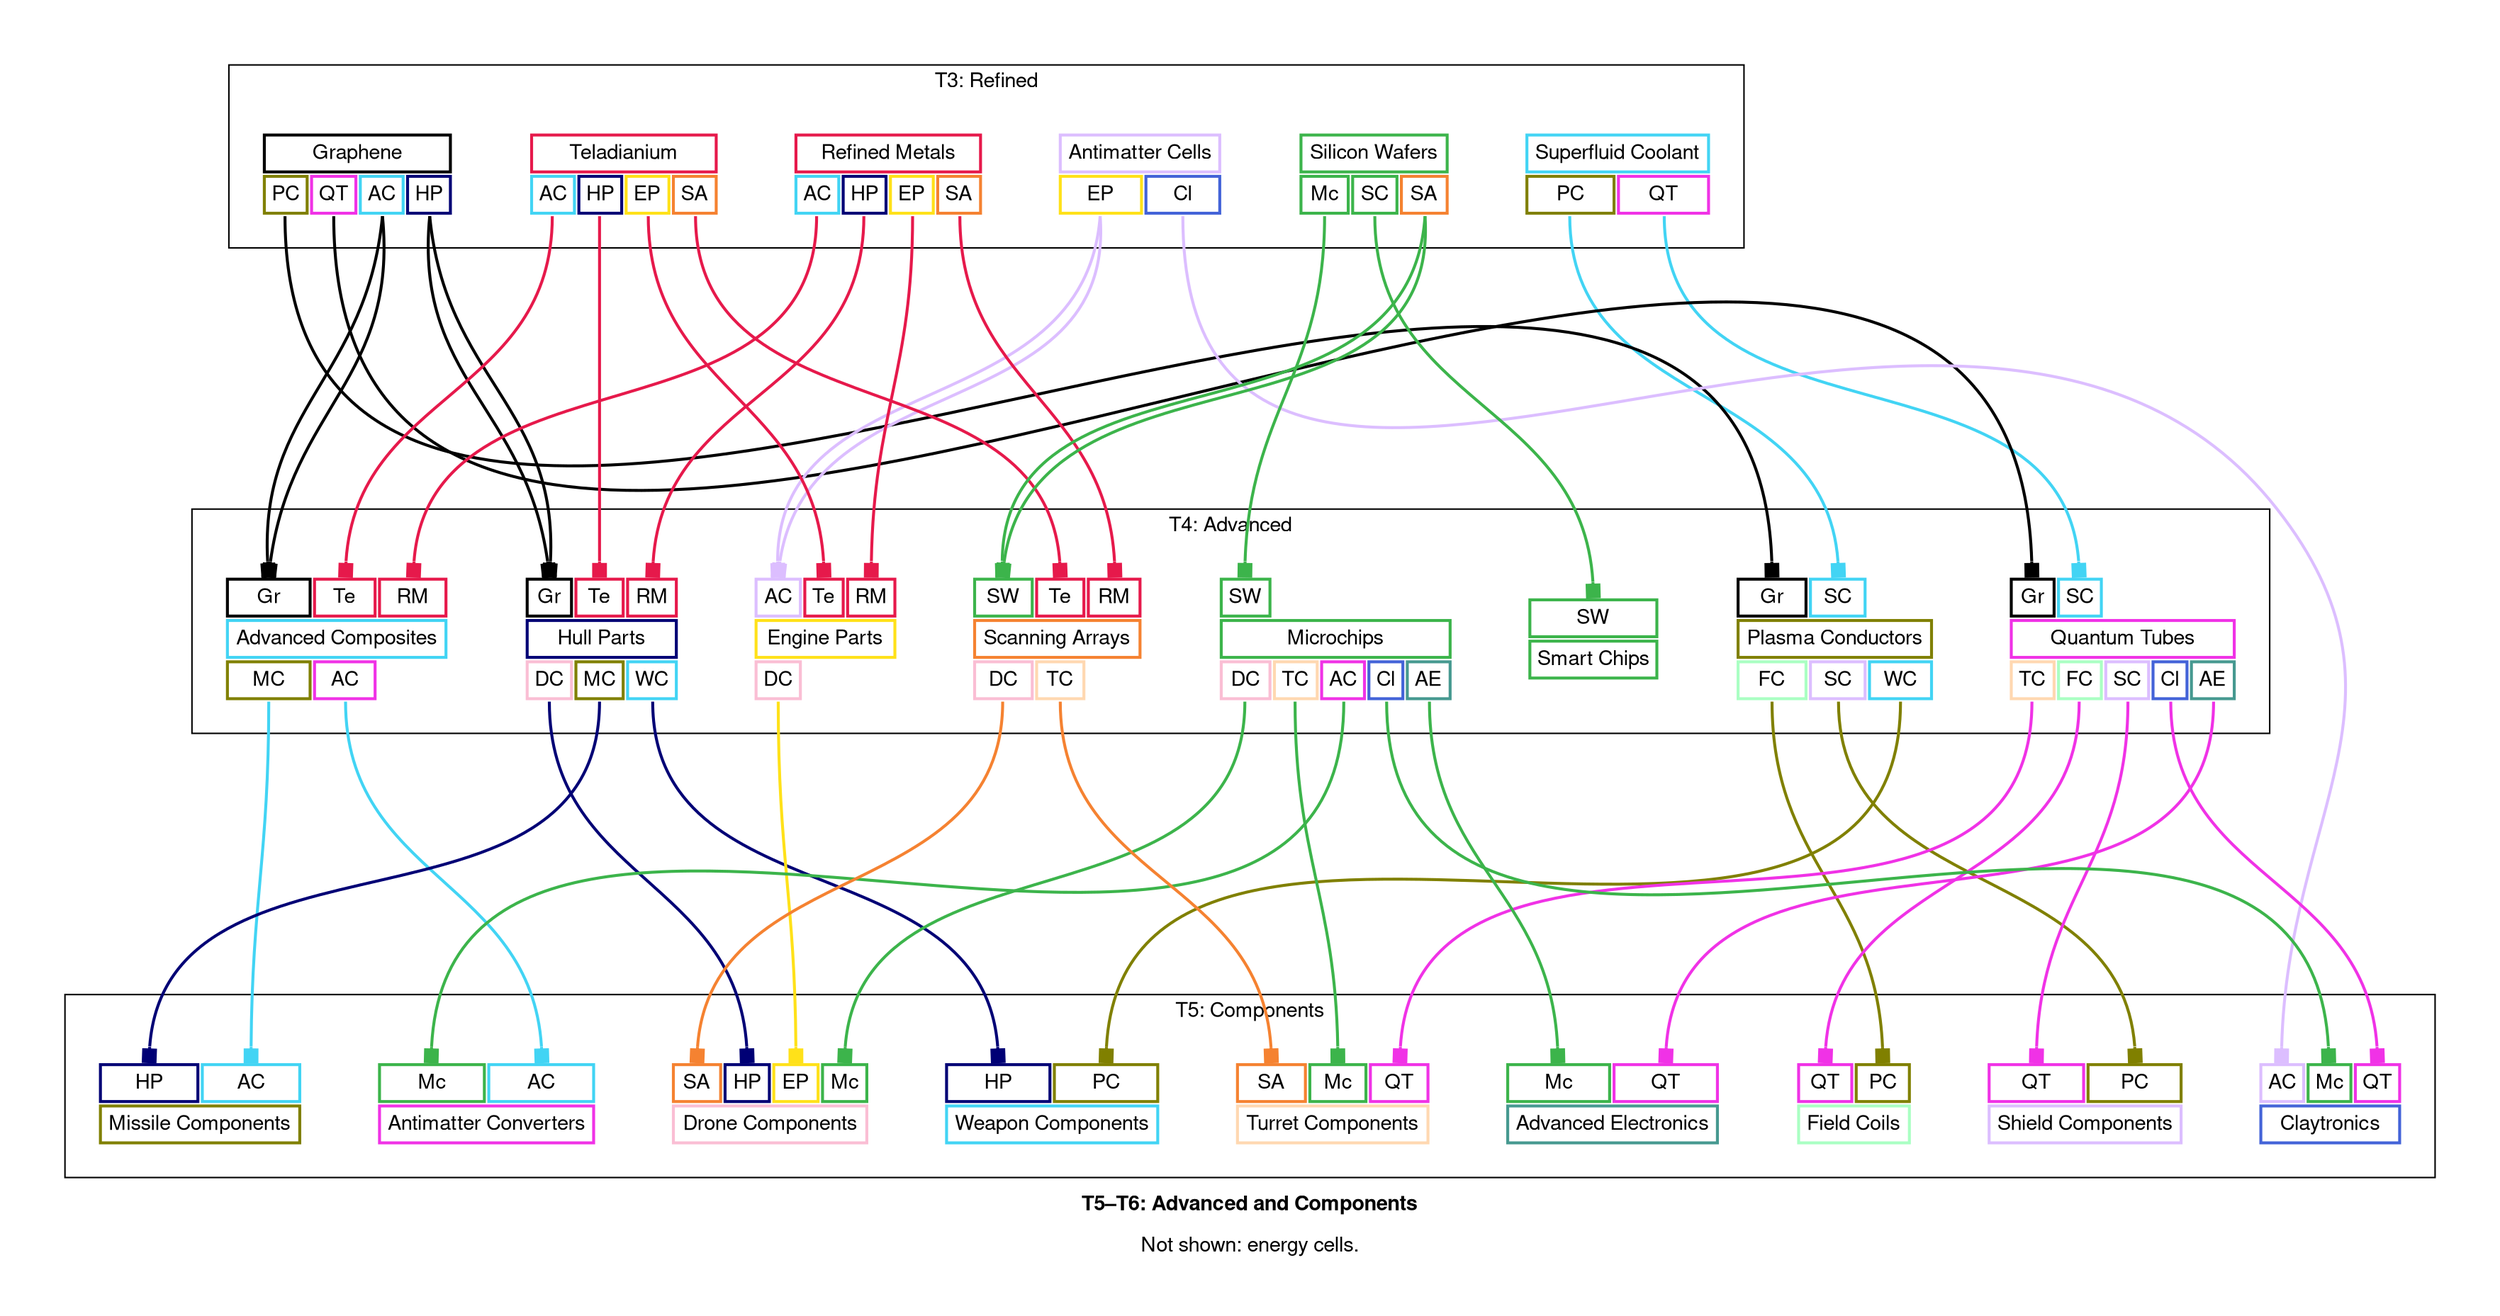 digraph "X4 Economy" {
	edge [arrowType=normal]
	compound=true fontname="Helvetica,Arial,sans-serif"
	label=<<b>T5–T6: Advanced and Components</b><br/><br/>Not shown: energy cells.>
	graph [nodesep=0.3 pad=0.5 ranksep=3]
	node [color=slategray1 fontname="Helvetica,Arial,sans-serif" margin=0.2 penwidth=2.0 shape=plaintext]
	edge [arrowhead=normal arrowsize=1.0 fontname="Helvetica,Arial,sans-serif" headport=n penwidth=2.0 tailport=s]
	subgraph 3 {
		cluster=true label="T3: Refined"
		superfluid_coolant [label=<<table border="0" cellborder="2" cellpadding="4" cellspacing="1" fixedsize="false" id="superfluid_coolant" port="output">
  
  <tr>
    <td align="text" bgcolor="white" color="#42d4f4" colspan="2">Superfluid Coolant</td>
  </tr>
  
    <tr>
      
        <td align="text" bgcolor="white" color="#808000" port="plasma_conductors">PC</td>
      
        <td align="text" bgcolor="white" color="#f032e6" port="quantum_tubes">QT</td>
      
    </tr>
  
</table>>]
		graphene [label=<<table border="0" cellborder="2" cellpadding="4" cellspacing="1" fixedsize="false" id="graphene" port="output">
  
  <tr>
    <td align="text" bgcolor="white" color="#000000" colspan="4">Graphene</td>
  </tr>
  
    <tr>
      
        <td align="text" bgcolor="white" color="#808000" port="plasma_conductors">PC</td>
      
        <td align="text" bgcolor="white" color="#f032e6" port="quantum_tubes">QT</td>
      
        <td align="text" bgcolor="white" color="#42d4f4" port="advanced_composites">AC</td>
      
        <td align="text" bgcolor="white" color="#000075" port="hull_parts">HP</td>
      
    </tr>
  
</table>>]
		antimatter_cells [label=<<table border="0" cellborder="2" cellpadding="4" cellspacing="1" fixedsize="false" id="antimatter_cells" port="output">
  
  <tr>
    <td align="text" bgcolor="white" color="#dcbeff" colspan="2">Antimatter Cells</td>
  </tr>
  
    <tr>
      
        <td align="text" bgcolor="white" color="#ffe119" port="engine_parts">EP</td>
      
        <td align="text" bgcolor="white" color="#4363d8" port="claytronics">Cl</td>
      
    </tr>
  
</table>>]
		teladianium [label=<<table border="0" cellborder="2" cellpadding="4" cellspacing="1" fixedsize="false" id="teladianium" port="output">
  
  <tr>
    <td align="text" bgcolor="white" color="#e6194B" colspan="4">Teladianium</td>
  </tr>
  
    <tr>
      
        <td align="text" bgcolor="white" color="#42d4f4" port="advanced_composites">AC</td>
      
        <td align="text" bgcolor="white" color="#000075" port="hull_parts">HP</td>
      
        <td align="text" bgcolor="white" color="#ffe119" port="engine_parts">EP</td>
      
        <td align="text" bgcolor="white" color="#f58231" port="scanning_arrays">SA</td>
      
    </tr>
  
</table>>]
		refined_metals [label=<<table border="0" cellborder="2" cellpadding="4" cellspacing="1" fixedsize="false" id="refined_metals" port="output">
  
  <tr>
    <td align="text" bgcolor="white" color="#e6194B" colspan="4">Refined Metals</td>
  </tr>
  
    <tr>
      
        <td align="text" bgcolor="white" color="#42d4f4" port="advanced_composites">AC</td>
      
        <td align="text" bgcolor="white" color="#000075" port="hull_parts">HP</td>
      
        <td align="text" bgcolor="white" color="#ffe119" port="engine_parts">EP</td>
      
        <td align="text" bgcolor="white" color="#f58231" port="scanning_arrays">SA</td>
      
    </tr>
  
</table>>]
		silicon_wafers [label=<<table border="0" cellborder="2" cellpadding="4" cellspacing="1" fixedsize="false" id="silicon_wafers" port="output">
  
  <tr>
    <td align="text" bgcolor="white" color="#3cb44b" colspan="3">Silicon Wafers</td>
  </tr>
  
    <tr>
      
        <td align="text" bgcolor="white" color="#3cb44b" port="microchips">Mc</td>
      
        <td align="text" bgcolor="white" color="#3cb44b" port="smart_chips">SC</td>
      
        <td align="text" bgcolor="white" color="#f58231" port="scanning_arrays">SA</td>
      
    </tr>
  
</table>>]
	}
	subgraph 4 {
		cluster=true label="T4: Advanced"
		plasma_conductors [label=<<table border="0" cellborder="2" cellpadding="4" cellspacing="1" fixedsize="false" id="plasma_conductors" port="output">
  
    <tr>
      
        <td align="text" bgcolor="white" color="#000000" port="graphene">Gr</td>
      
        <td align="text" bgcolor="white" color="#42d4f4" port="superfluid_coolant">SC</td>
      
    </tr>
  
  <tr>
    <td align="text" bgcolor="white" color="#808000" colspan="3">Plasma Conductors</td>
  </tr>
  
    <tr>
      
        <td align="text" bgcolor="white" color="#aaffc3" port="field_coils">FC</td>
      
        <td align="text" bgcolor="white" color="#dcbeff" port="shield_components">SC</td>
      
        <td align="text" bgcolor="white" color="#42d4f4" port="weapon_components">WC</td>
      
    </tr>
  
</table>>]
		quantum_tubes [label=<<table border="0" cellborder="2" cellpadding="4" cellspacing="1" fixedsize="false" id="quantum_tubes" port="output">
  
    <tr>
      
        <td align="text" bgcolor="white" color="#000000" port="graphene">Gr</td>
      
        <td align="text" bgcolor="white" color="#42d4f4" port="superfluid_coolant">SC</td>
      
    </tr>
  
  <tr>
    <td align="text" bgcolor="white" color="#f032e6" colspan="5">Quantum Tubes</td>
  </tr>
  
    <tr>
      
        <td align="text" bgcolor="white" color="#ffd8b1" port="turret_components">TC</td>
      
        <td align="text" bgcolor="white" color="#aaffc3" port="field_coils">FC</td>
      
        <td align="text" bgcolor="white" color="#dcbeff" port="shield_components">SC</td>
      
        <td align="text" bgcolor="white" color="#4363d8" port="claytronics">Cl</td>
      
        <td align="text" bgcolor="white" color="#469990" port="advanced_electronics">AE</td>
      
    </tr>
  
</table>>]
		advanced_composites [label=<<table border="0" cellborder="2" cellpadding="4" cellspacing="1" fixedsize="false" id="advanced_composites" port="output">
  
    <tr>
      
        <td align="text" bgcolor="white" color="#000000" port="graphene">Gr</td>
      
        <td align="text" bgcolor="white" color="#e6194B" port="teladianium">Te</td>
      
        <td align="text" bgcolor="white" color="#e6194B" port="refined_metals">RM</td>
      
    </tr>
  
  <tr>
    <td align="text" bgcolor="white" color="#42d4f4" colspan="3">Advanced Composites</td>
  </tr>
  
    <tr>
      
        <td align="text" bgcolor="white" color="#808000" port="missile_components">MC</td>
      
        <td align="text" bgcolor="white" color="#f032e6" port="antimatter_converters">AC</td>
      
    </tr>
  
</table>>]
		hull_parts [label=<<table border="0" cellborder="2" cellpadding="4" cellspacing="1" fixedsize="false" id="hull_parts" port="output">
  
    <tr>
      
        <td align="text" bgcolor="white" color="#000000" port="graphene">Gr</td>
      
        <td align="text" bgcolor="white" color="#e6194B" port="teladianium">Te</td>
      
        <td align="text" bgcolor="white" color="#e6194B" port="refined_metals">RM</td>
      
    </tr>
  
  <tr>
    <td align="text" bgcolor="white" color="#000075" colspan="3">Hull Parts</td>
  </tr>
  
    <tr>
      
        <td align="text" bgcolor="white" color="#fabed4" port="drone_components">DC</td>
      
        <td align="text" bgcolor="white" color="#808000" port="missile_components">MC</td>
      
        <td align="text" bgcolor="white" color="#42d4f4" port="weapon_components">WC</td>
      
    </tr>
  
</table>>]
		engine_parts [label=<<table border="0" cellborder="2" cellpadding="4" cellspacing="1" fixedsize="false" id="engine_parts" port="output">
  
    <tr>
      
        <td align="text" bgcolor="white" color="#dcbeff" port="antimatter_cells">AC</td>
      
        <td align="text" bgcolor="white" color="#e6194B" port="teladianium">Te</td>
      
        <td align="text" bgcolor="white" color="#e6194B" port="refined_metals">RM</td>
      
    </tr>
  
  <tr>
    <td align="text" bgcolor="white" color="#ffe119" colspan="3">Engine Parts</td>
  </tr>
  
    <tr>
      
        <td align="text" bgcolor="white" color="#fabed4" port="drone_components">DC</td>
      
    </tr>
  
</table>>]
		microchips [label=<<table border="0" cellborder="2" cellpadding="4" cellspacing="1" fixedsize="false" id="microchips" port="output">
  
    <tr>
      
        <td align="text" bgcolor="white" color="#3cb44b" port="silicon_wafers">SW</td>
      
    </tr>
  
  <tr>
    <td align="text" bgcolor="white" color="#3cb44b" colspan="5">Microchips</td>
  </tr>
  
    <tr>
      
        <td align="text" bgcolor="white" color="#fabed4" port="drone_components">DC</td>
      
        <td align="text" bgcolor="white" color="#ffd8b1" port="turret_components">TC</td>
      
        <td align="text" bgcolor="white" color="#f032e6" port="antimatter_converters">AC</td>
      
        <td align="text" bgcolor="white" color="#4363d8" port="claytronics">Cl</td>
      
        <td align="text" bgcolor="white" color="#469990" port="advanced_electronics">AE</td>
      
    </tr>
  
</table>>]
		smart_chips [label=<<table border="0" cellborder="2" cellpadding="4" cellspacing="1" fixedsize="false" id="smart_chips" port="output">
  
    <tr>
      
        <td align="text" bgcolor="white" color="#3cb44b" port="silicon_wafers">SW</td>
      
    </tr>
  
  <tr>
    <td align="text" bgcolor="white" color="#3cb44b" colspan="1">Smart Chips</td>
  </tr>
  
</table>>]
	}
	subgraph 5 {
		cluster=true label="T5: Components"
		drone_components [label=<<table border="0" cellborder="2" cellpadding="4" cellspacing="1" fixedsize="false" id="drone_components" port="output">
  
    <tr>
      
        <td align="text" bgcolor="white" color="#f58231" port="scanning_arrays">SA</td>
      
        <td align="text" bgcolor="white" color="#000075" port="hull_parts">HP</td>
      
        <td align="text" bgcolor="white" color="#ffe119" port="engine_parts">EP</td>
      
        <td align="text" bgcolor="white" color="#3cb44b" port="microchips">Mc</td>
      
    </tr>
  
  <tr>
    <td align="text" bgcolor="white" color="#fabed4" colspan="4">Drone Components</td>
  </tr>
  
</table>>]
		turret_components [label=<<table border="0" cellborder="2" cellpadding="4" cellspacing="1" fixedsize="false" id="turret_components" port="output">
  
    <tr>
      
        <td align="text" bgcolor="white" color="#f58231" port="scanning_arrays">SA</td>
      
        <td align="text" bgcolor="white" color="#3cb44b" port="microchips">Mc</td>
      
        <td align="text" bgcolor="white" color="#f032e6" port="quantum_tubes">QT</td>
      
    </tr>
  
  <tr>
    <td align="text" bgcolor="white" color="#ffd8b1" colspan="3">Turret Components</td>
  </tr>
  
</table>>]
		missile_components [label=<<table border="0" cellborder="2" cellpadding="4" cellspacing="1" fixedsize="false" id="missile_components" port="output">
  
    <tr>
      
        <td align="text" bgcolor="white" color="#000075" port="hull_parts">HP</td>
      
        <td align="text" bgcolor="white" color="#42d4f4" port="advanced_composites">AC</td>
      
    </tr>
  
  <tr>
    <td align="text" bgcolor="white" color="#808000" colspan="2">Missile Components</td>
  </tr>
  
</table>>]
		field_coils [label=<<table border="0" cellborder="2" cellpadding="4" cellspacing="1" fixedsize="false" id="field_coils" port="output">
  
    <tr>
      
        <td align="text" bgcolor="white" color="#f032e6" port="quantum_tubes">QT</td>
      
        <td align="text" bgcolor="white" color="#808000" port="plasma_conductors">PC</td>
      
    </tr>
  
  <tr>
    <td align="text" bgcolor="white" color="#aaffc3" colspan="2">Field Coils</td>
  </tr>
  
</table>>]
		shield_components [label=<<table border="0" cellborder="2" cellpadding="4" cellspacing="1" fixedsize="false" id="shield_components" port="output">
  
    <tr>
      
        <td align="text" bgcolor="white" color="#f032e6" port="quantum_tubes">QT</td>
      
        <td align="text" bgcolor="white" color="#808000" port="plasma_conductors">PC</td>
      
    </tr>
  
  <tr>
    <td align="text" bgcolor="white" color="#dcbeff" colspan="2">Shield Components</td>
  </tr>
  
</table>>]
		antimatter_converters [label=<<table border="0" cellborder="2" cellpadding="4" cellspacing="1" fixedsize="false" id="antimatter_converters" port="output">
  
    <tr>
      
        <td align="text" bgcolor="white" color="#3cb44b" port="microchips">Mc</td>
      
        <td align="text" bgcolor="white" color="#42d4f4" port="advanced_composites">AC</td>
      
    </tr>
  
  <tr>
    <td align="text" bgcolor="white" color="#f032e6" colspan="2">Antimatter Converters</td>
  </tr>
  
</table>>]
		weapon_components [label=<<table border="0" cellborder="2" cellpadding="4" cellspacing="1" fixedsize="false" id="weapon_components" port="output">
  
    <tr>
      
        <td align="text" bgcolor="white" color="#000075" port="hull_parts">HP</td>
      
        <td align="text" bgcolor="white" color="#808000" port="plasma_conductors">PC</td>
      
    </tr>
  
  <tr>
    <td align="text" bgcolor="white" color="#42d4f4" colspan="2">Weapon Components</td>
  </tr>
  
</table>>]
	}
	subgraph 4 {
		cluster=true label="T4: Advanced"
		scanning_arrays [label=<<table border="0" cellborder="2" cellpadding="4" cellspacing="1" fixedsize="false" id="scanning_arrays" port="output">
  
    <tr>
      
        <td align="text" bgcolor="white" color="#3cb44b" port="silicon_wafers">SW</td>
      
        <td align="text" bgcolor="white" color="#e6194B" port="teladianium">Te</td>
      
        <td align="text" bgcolor="white" color="#e6194B" port="refined_metals">RM</td>
      
    </tr>
  
  <tr>
    <td align="text" bgcolor="white" color="#f58231" colspan="3">Scanning Arrays</td>
  </tr>
  
    <tr>
      
        <td align="text" bgcolor="white" color="#fabed4" port="drone_components">DC</td>
      
        <td align="text" bgcolor="white" color="#ffd8b1" port="turret_components">TC</td>
      
    </tr>
  
</table>>]
	}
	subgraph 5 {
		cluster=true label="T5: Components"
		claytronics [label=<<table border="0" cellborder="2" cellpadding="4" cellspacing="1" fixedsize="false" id="claytronics" port="output">
  
    <tr>
      
        <td align="text" bgcolor="white" color="#dcbeff" port="antimatter_cells">AC</td>
      
        <td align="text" bgcolor="white" color="#3cb44b" port="microchips">Mc</td>
      
        <td align="text" bgcolor="white" color="#f032e6" port="quantum_tubes">QT</td>
      
    </tr>
  
  <tr>
    <td align="text" bgcolor="white" color="#4363d8" colspan="3">Claytronics</td>
  </tr>
  
</table>>]
		advanced_electronics [label=<<table border="0" cellborder="2" cellpadding="4" cellspacing="1" fixedsize="false" id="advanced_electronics" port="output">
  
    <tr>
      
        <td align="text" bgcolor="white" color="#3cb44b" port="microchips">Mc</td>
      
        <td align="text" bgcolor="white" color="#f032e6" port="quantum_tubes">QT</td>
      
    </tr>
  
  <tr>
    <td align="text" bgcolor="white" color="#469990" colspan="2">Advanced Electronics</td>
  </tr>
  
</table>>]
	}
	graphene:plasma_conductors:s -> plasma_conductors:graphene:n [arrowhead=box color="#000000" weight=1.0]
	superfluid_coolant:plasma_conductors:s -> plasma_conductors:superfluid_coolant:n [arrowhead=box color="#42d4f4" weight=1.0]
	graphene:quantum_tubes:s -> quantum_tubes:graphene:n [arrowhead=box color="#000000" weight=1.0]
	superfluid_coolant:quantum_tubes:s -> quantum_tubes:superfluid_coolant:n [arrowhead=box color="#42d4f4" weight=1.0]
	graphene:advanced_composites:s -> advanced_composites:graphene:n [arrowhead=box color="#000000" weight=1.0]
	refined_metals:advanced_composites:s -> advanced_composites:refined_metals:n [arrowhead=box color="#e6194B" weight=1.0]
	graphene:advanced_composites:s -> advanced_composites:graphene:n [arrowhead=box color="#000000" weight=1.0]
	teladianium:advanced_composites:s -> advanced_composites:teladianium:n [arrowhead=box color="#e6194B" weight=1.0]
	graphene:hull_parts:s -> hull_parts:graphene:n [arrowhead=box color="#000000" weight=1.0]
	refined_metals:hull_parts:s -> hull_parts:refined_metals:n [arrowhead=box color="#e6194B" weight=1.0]
	graphene:hull_parts:s -> hull_parts:graphene:n [arrowhead=box color="#000000" weight=1.0]
	teladianium:hull_parts:s -> hull_parts:teladianium:n [arrowhead=box color="#e6194B" weight=1.0]
	antimatter_cells:engine_parts:s -> engine_parts:antimatter_cells:n [arrowhead=box color="#dcbeff" weight=1.0]
	refined_metals:engine_parts:s -> engine_parts:refined_metals:n [arrowhead=box color="#e6194B" weight=1.0]
	antimatter_cells:engine_parts:s -> engine_parts:antimatter_cells:n [arrowhead=box color="#dcbeff" weight=1.0]
	teladianium:engine_parts:s -> engine_parts:teladianium:n [arrowhead=box color="#e6194B" weight=1.0]
	silicon_wafers:microchips:s -> microchips:silicon_wafers:n [arrowhead=box color="#3cb44b" weight=1.0]
	silicon_wafers:smart_chips:s -> smart_chips:silicon_wafers:n [arrowhead=box color="#3cb44b" weight=1.0]
	engine_parts:drone_components:s -> drone_components:engine_parts:n [arrowhead=box color="#ffe119" weight=1.0]
	hull_parts:drone_components:s -> drone_components:hull_parts:n [arrowhead=box color="#000075" weight=1.0]
	microchips:drone_components:s -> drone_components:microchips:n [arrowhead=box color="#3cb44b" weight=1.0]
	scanning_arrays:drone_components:s -> drone_components:scanning_arrays:n [arrowhead=box color="#f58231" weight=1.0]
	microchips:turret_components:s -> turret_components:microchips:n [arrowhead=box color="#3cb44b" weight=1.0]
	quantum_tubes:turret_components:s -> turret_components:quantum_tubes:n [arrowhead=box color="#f032e6" weight=1.0]
	scanning_arrays:turret_components:s -> turret_components:scanning_arrays:n [arrowhead=box color="#f58231" weight=1.0]
	advanced_composites:missile_components:s -> missile_components:advanced_composites:n [arrowhead=box color="#42d4f4" weight=1.0]
	hull_parts:missile_components:s -> missile_components:hull_parts:n [arrowhead=box color="#000075" weight=1.0]
	plasma_conductors:field_coils:s -> field_coils:plasma_conductors:n [arrowhead=box color="#808000" weight=1.0]
	quantum_tubes:field_coils:s -> field_coils:quantum_tubes:n [arrowhead=box color="#f032e6" weight=1.0]
	plasma_conductors:shield_components:s -> shield_components:plasma_conductors:n [arrowhead=box color="#808000" weight=1.0]
	quantum_tubes:shield_components:s -> shield_components:quantum_tubes:n [arrowhead=box color="#f032e6" weight=1.0]
	advanced_composites:antimatter_converters:s -> antimatter_converters:advanced_composites:n [arrowhead=box color="#42d4f4" weight=1.0]
	microchips:antimatter_converters:s -> antimatter_converters:microchips:n [arrowhead=box color="#3cb44b" weight=1.0]
	hull_parts:weapon_components:s -> weapon_components:hull_parts:n [arrowhead=box color="#000075" weight=1.0]
	plasma_conductors:weapon_components:s -> weapon_components:plasma_conductors:n [arrowhead=box color="#808000" weight=1.0]
	refined_metals:scanning_arrays:s -> scanning_arrays:refined_metals:n [arrowhead=box color="#e6194B" weight=1.0]
	silicon_wafers:scanning_arrays:s -> scanning_arrays:silicon_wafers:n [arrowhead=box color="#3cb44b" weight=1.0]
	silicon_wafers:scanning_arrays:s -> scanning_arrays:silicon_wafers:n [arrowhead=box color="#3cb44b" weight=1.0]
	teladianium:scanning_arrays:s -> scanning_arrays:teladianium:n [arrowhead=box color="#e6194B" weight=1.0]
	antimatter_cells:claytronics:s -> claytronics:antimatter_cells:n [arrowhead=box color="#dcbeff" weight=1.0]
	microchips:claytronics:s -> claytronics:microchips:n [arrowhead=box color="#3cb44b" weight=1.0]
	quantum_tubes:claytronics:s -> claytronics:quantum_tubes:n [arrowhead=box color="#f032e6" weight=1.0]
	microchips:advanced_electronics:s -> advanced_electronics:microchips:n [arrowhead=box color="#3cb44b" weight=1.0]
	quantum_tubes:advanced_electronics:s -> advanced_electronics:quantum_tubes:n [arrowhead=box color="#f032e6" weight=1.0]
}
